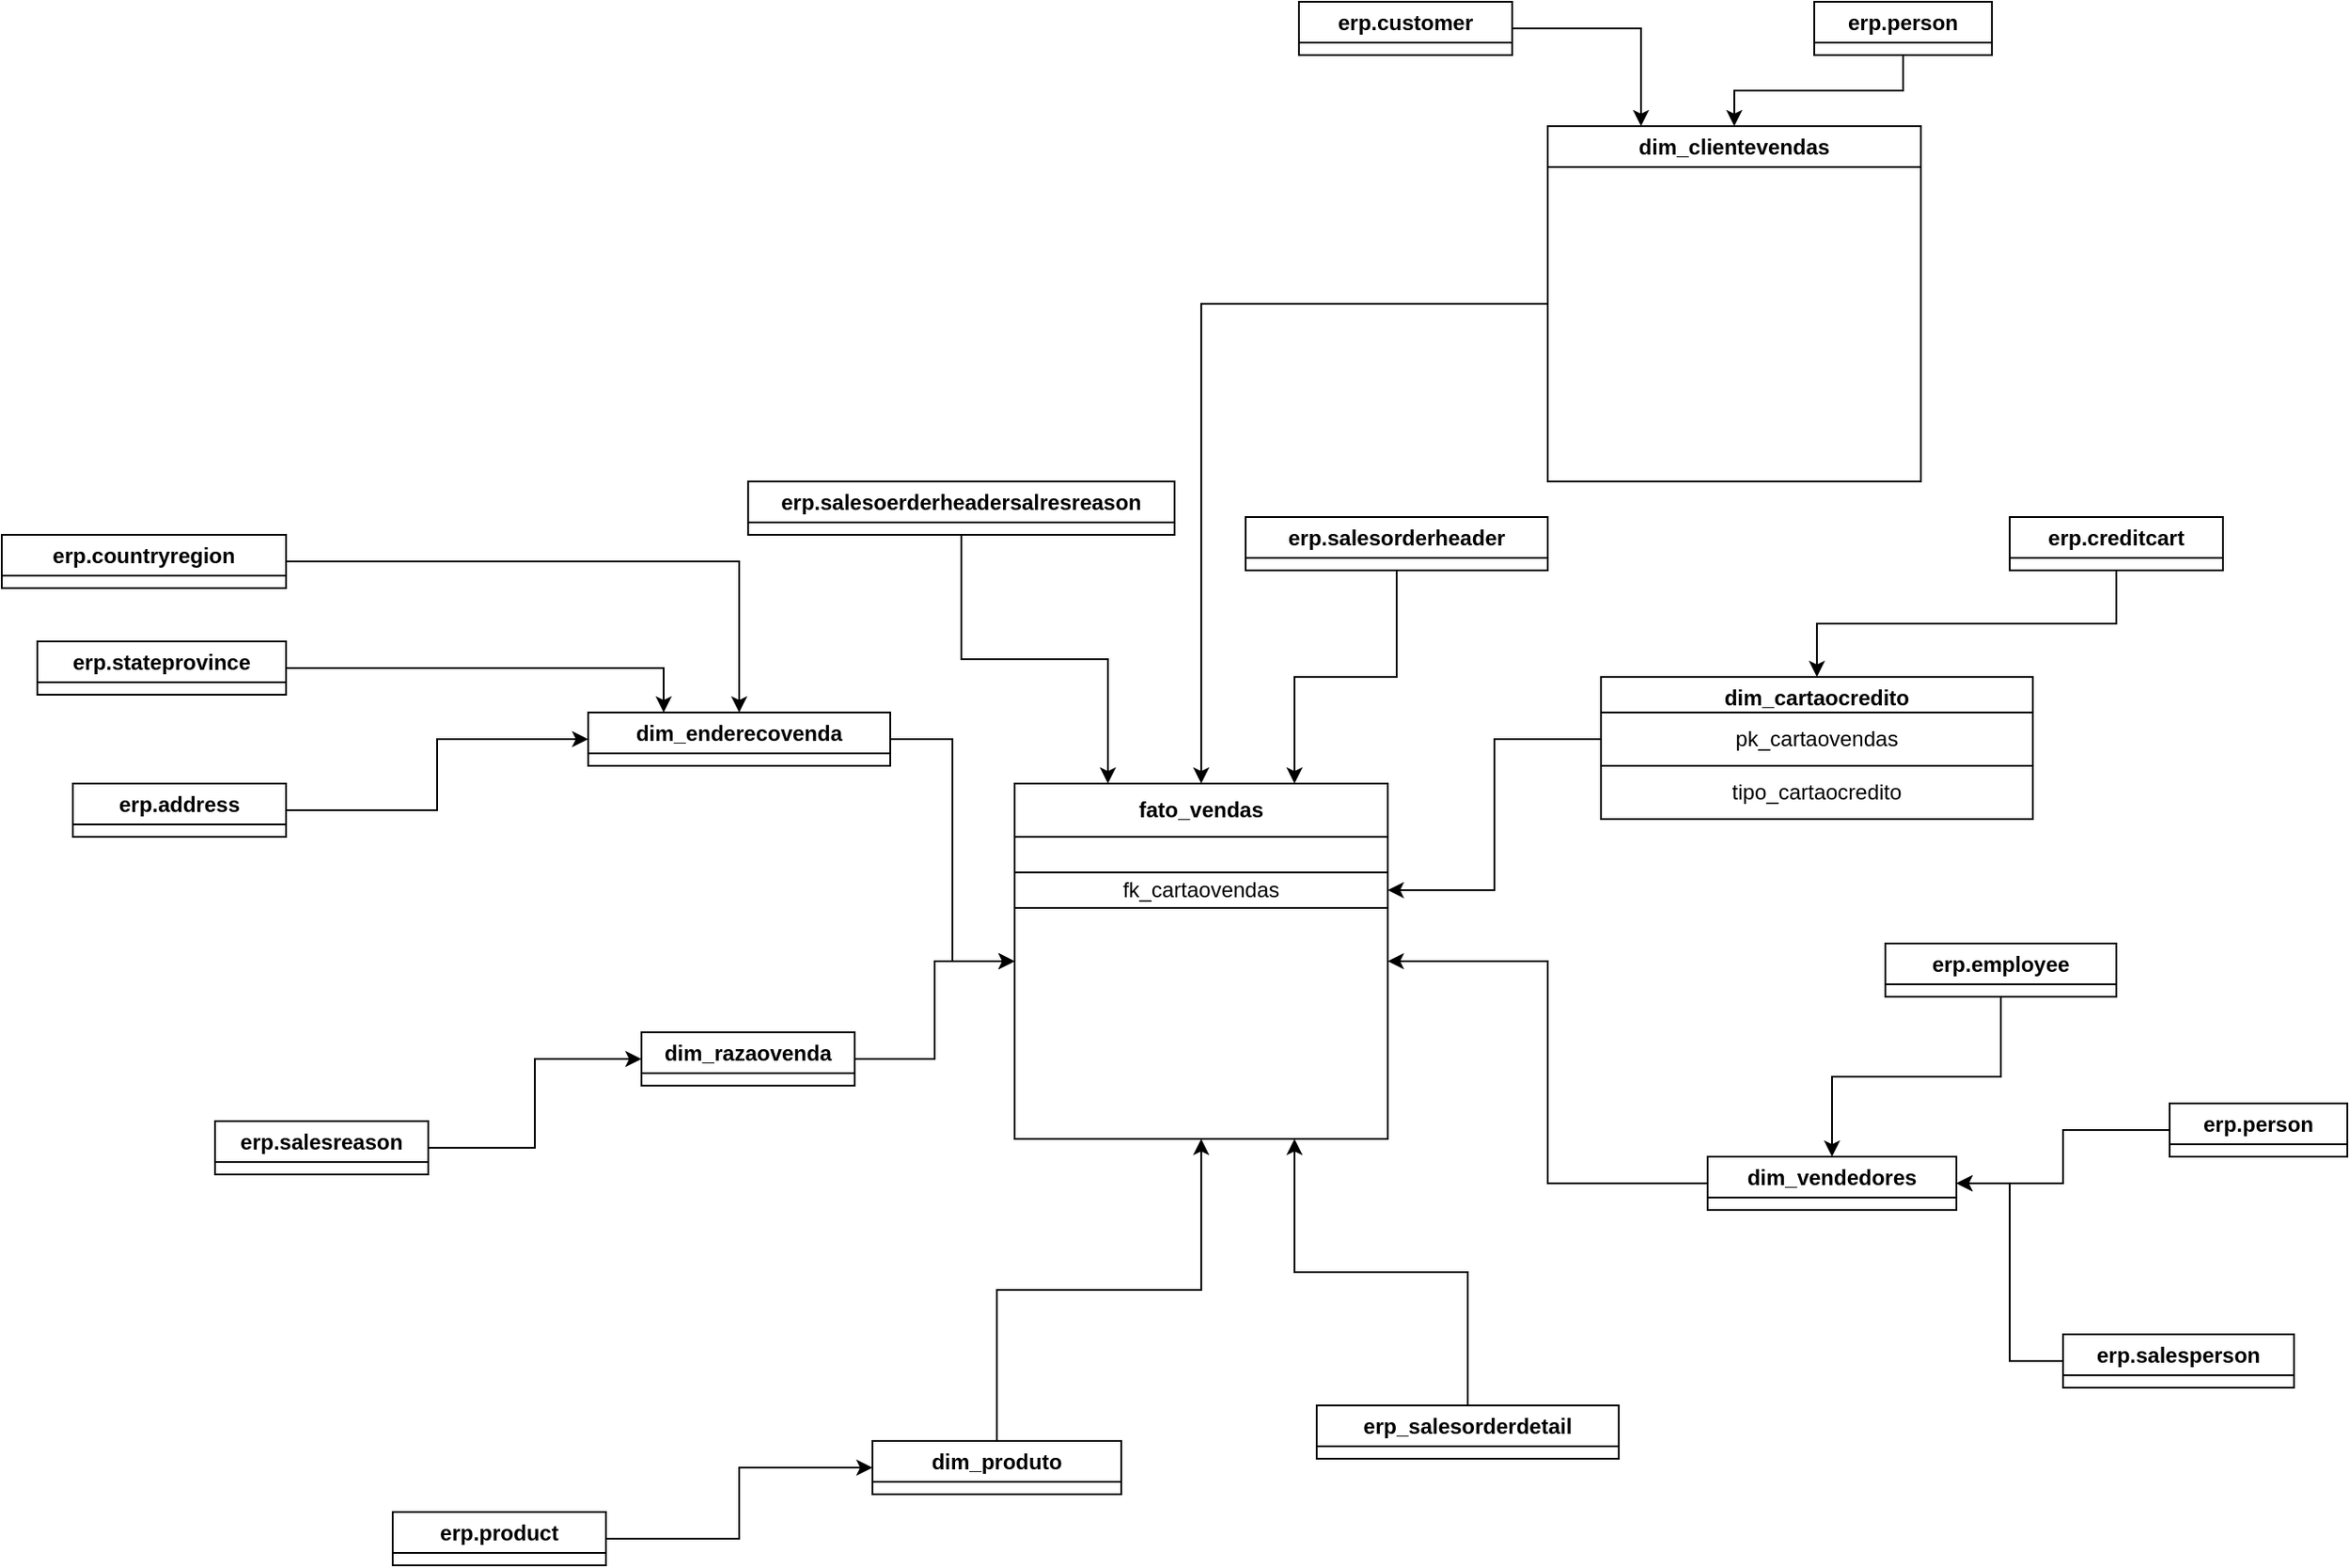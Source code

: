 <mxfile version="20.8.20" type="github"><diagram name="Diagrama geral" id="QMUG5JjBFI0rQVF-NiD4"><mxGraphModel dx="2427" dy="1056" grid="1" gridSize="10" guides="1" tooltips="1" connect="1" arrows="1" fold="1" page="1" pageScale="1" pageWidth="827" pageHeight="1169" math="0" shadow="0"><root><mxCell id="0"/><mxCell id="1" parent="0"/><mxCell id="qsASgj30MXijZk_LZ2rF-31" style="edgeStyle=orthogonalEdgeStyle;rounded=0;orthogonalLoop=1;jettySize=auto;html=1;" edge="1" parent="1" source="qsASgj30MXijZk_LZ2rF-1" target="qsASgj30MXijZk_LZ2rF-2"><mxGeometry relative="1" as="geometry"/></mxCell><mxCell id="qsASgj30MXijZk_LZ2rF-1" value="erp.creditcart" style="swimlane;whiteSpace=wrap;html=1;" vertex="1" collapsed="1" parent="1"><mxGeometry x="910" y="530" width="120" height="30" as="geometry"><mxRectangle x="30" y="80" width="200" height="200" as="alternateBounds"/></mxGeometry></mxCell><mxCell id="qsASgj30MXijZk_LZ2rF-2" value="dim_cartaocredito" style="swimlane;whiteSpace=wrap;html=1;" vertex="1" parent="1"><mxGeometry x="680" y="620" width="243" height="80" as="geometry"><mxRectangle x="687" y="650" width="140" height="30" as="alternateBounds"/></mxGeometry></mxCell><mxCell id="qsASgj30MXijZk_LZ2rF-55" value="pk_cartaovendas" style="whiteSpace=wrap;html=1;" vertex="1" parent="qsASgj30MXijZk_LZ2rF-2"><mxGeometry y="20" width="243" height="30" as="geometry"/></mxCell><mxCell id="qsASgj30MXijZk_LZ2rF-56" value="tipo_cartaocredito" style="whiteSpace=wrap;html=1;" vertex="1" parent="qsASgj30MXijZk_LZ2rF-2"><mxGeometry y="50" width="243" height="30" as="geometry"/></mxCell><mxCell id="qsASgj30MXijZk_LZ2rF-41" style="edgeStyle=orthogonalEdgeStyle;rounded=0;orthogonalLoop=1;jettySize=auto;html=1;entryX=0;entryY=0.5;entryDx=0;entryDy=0;" edge="1" parent="1" source="qsASgj30MXijZk_LZ2rF-4" target="qsASgj30MXijZk_LZ2rF-14"><mxGeometry relative="1" as="geometry"/></mxCell><mxCell id="qsASgj30MXijZk_LZ2rF-4" value="erp.salesreason" style="swimlane;whiteSpace=wrap;html=1;" vertex="1" collapsed="1" parent="1"><mxGeometry x="-100" y="870" width="120" height="30" as="geometry"><mxRectangle x="50" y="300" width="200" height="200" as="alternateBounds"/></mxGeometry></mxCell><mxCell id="qsASgj30MXijZk_LZ2rF-33" style="edgeStyle=orthogonalEdgeStyle;rounded=0;orthogonalLoop=1;jettySize=auto;html=1;entryX=0.5;entryY=0;entryDx=0;entryDy=0;" edge="1" parent="1" source="qsASgj30MXijZk_LZ2rF-6" target="qsASgj30MXijZk_LZ2rF-7"><mxGeometry relative="1" as="geometry"/></mxCell><mxCell id="qsASgj30MXijZk_LZ2rF-6" value="erp.person" style="swimlane;whiteSpace=wrap;html=1;" vertex="1" collapsed="1" parent="1"><mxGeometry x="800" y="240" width="100" height="30" as="geometry"><mxRectangle x="314" y="420" width="200" height="200" as="alternateBounds"/></mxGeometry></mxCell><mxCell id="qsASgj30MXijZk_LZ2rF-29" style="edgeStyle=orthogonalEdgeStyle;rounded=0;orthogonalLoop=1;jettySize=auto;html=1;entryX=0.5;entryY=0;entryDx=0;entryDy=0;" edge="1" parent="1" source="qsASgj30MXijZk_LZ2rF-7" target="qsASgj30MXijZk_LZ2rF-23"><mxGeometry relative="1" as="geometry"/></mxCell><mxCell id="qsASgj30MXijZk_LZ2rF-7" value="dim_clientevendas" style="swimlane;whiteSpace=wrap;html=1;" vertex="1" parent="1"><mxGeometry x="650" y="310" width="210" height="200" as="geometry"><mxRectangle x="650" y="310" width="140" height="30" as="alternateBounds"/></mxGeometry></mxCell><mxCell id="qsASgj30MXijZk_LZ2rF-38" style="edgeStyle=orthogonalEdgeStyle;rounded=0;orthogonalLoop=1;jettySize=auto;html=1;entryX=0;entryY=0.5;entryDx=0;entryDy=0;" edge="1" parent="1" source="qsASgj30MXijZk_LZ2rF-8" target="qsASgj30MXijZk_LZ2rF-11"><mxGeometry relative="1" as="geometry"><mxPoint x="60" y="710" as="targetPoint"/></mxGeometry></mxCell><mxCell id="qsASgj30MXijZk_LZ2rF-8" value="erp.address" style="swimlane;whiteSpace=wrap;html=1;" vertex="1" collapsed="1" parent="1"><mxGeometry x="-180" y="680" width="120" height="30" as="geometry"><mxRectangle x="50" y="300" width="200" height="200" as="alternateBounds"/></mxGeometry></mxCell><mxCell id="qsASgj30MXijZk_LZ2rF-39" style="edgeStyle=orthogonalEdgeStyle;rounded=0;orthogonalLoop=1;jettySize=auto;html=1;entryX=0.25;entryY=0;entryDx=0;entryDy=0;" edge="1" parent="1" source="qsASgj30MXijZk_LZ2rF-9" target="qsASgj30MXijZk_LZ2rF-11"><mxGeometry relative="1" as="geometry"/></mxCell><mxCell id="qsASgj30MXijZk_LZ2rF-9" value="erp.stateprovince" style="swimlane;whiteSpace=wrap;html=1;startSize=23;" vertex="1" collapsed="1" parent="1"><mxGeometry x="-200" y="600" width="140" height="30" as="geometry"><mxRectangle x="50" y="300" width="200" height="200" as="alternateBounds"/></mxGeometry></mxCell><mxCell id="qsASgj30MXijZk_LZ2rF-34" style="edgeStyle=orthogonalEdgeStyle;rounded=0;orthogonalLoop=1;jettySize=auto;html=1;entryX=0.5;entryY=0;entryDx=0;entryDy=0;" edge="1" parent="1" source="qsASgj30MXijZk_LZ2rF-10" target="qsASgj30MXijZk_LZ2rF-11"><mxGeometry relative="1" as="geometry"/></mxCell><mxCell id="qsASgj30MXijZk_LZ2rF-10" value="erp.countryregion" style="swimlane;whiteSpace=wrap;html=1;" vertex="1" collapsed="1" parent="1"><mxGeometry x="-220" y="540" width="160" height="30" as="geometry"><mxRectangle x="50" y="300" width="200" height="200" as="alternateBounds"/></mxGeometry></mxCell><mxCell id="qsASgj30MXijZk_LZ2rF-25" style="edgeStyle=orthogonalEdgeStyle;rounded=0;orthogonalLoop=1;jettySize=auto;html=1;entryX=0;entryY=0.5;entryDx=0;entryDy=0;" edge="1" parent="1" source="qsASgj30MXijZk_LZ2rF-11" target="qsASgj30MXijZk_LZ2rF-23"><mxGeometry relative="1" as="geometry"/></mxCell><mxCell id="qsASgj30MXijZk_LZ2rF-11" value="dim_enderecovenda" style="swimlane;whiteSpace=wrap;html=1;" vertex="1" collapsed="1" parent="1"><mxGeometry x="110" y="640" width="170" height="30" as="geometry"><mxRectangle x="430" y="180" width="210" height="200" as="alternateBounds"/></mxGeometry></mxCell><mxCell id="qsASgj30MXijZk_LZ2rF-40" style="edgeStyle=orthogonalEdgeStyle;rounded=0;orthogonalLoop=1;jettySize=auto;html=1;entryX=0;entryY=0.5;entryDx=0;entryDy=0;" edge="1" parent="1" source="qsASgj30MXijZk_LZ2rF-12" target="qsASgj30MXijZk_LZ2rF-13"><mxGeometry relative="1" as="geometry"/></mxCell><mxCell id="qsASgj30MXijZk_LZ2rF-12" value="erp.product" style="swimlane;whiteSpace=wrap;html=1;" vertex="1" collapsed="1" parent="1"><mxGeometry y="1090" width="120" height="30" as="geometry"><mxRectangle x="50" y="300" width="200" height="200" as="alternateBounds"/></mxGeometry></mxCell><mxCell id="qsASgj30MXijZk_LZ2rF-27" style="edgeStyle=orthogonalEdgeStyle;rounded=0;orthogonalLoop=1;jettySize=auto;html=1;entryX=0.5;entryY=1;entryDx=0;entryDy=0;" edge="1" parent="1" source="qsASgj30MXijZk_LZ2rF-13" target="qsASgj30MXijZk_LZ2rF-23"><mxGeometry relative="1" as="geometry"/></mxCell><mxCell id="qsASgj30MXijZk_LZ2rF-13" value="dim_produto" style="swimlane;whiteSpace=wrap;html=1;startSize=23;" vertex="1" collapsed="1" parent="1"><mxGeometry x="270" y="1050" width="140" height="30" as="geometry"><mxRectangle x="430" y="180" width="210" height="200" as="alternateBounds"/></mxGeometry></mxCell><mxCell id="qsASgj30MXijZk_LZ2rF-26" style="edgeStyle=orthogonalEdgeStyle;rounded=0;orthogonalLoop=1;jettySize=auto;html=1;entryX=0;entryY=0.5;entryDx=0;entryDy=0;" edge="1" parent="1" source="qsASgj30MXijZk_LZ2rF-14" target="qsASgj30MXijZk_LZ2rF-23"><mxGeometry relative="1" as="geometry"/></mxCell><mxCell id="qsASgj30MXijZk_LZ2rF-14" value="dim_razaovenda" style="swimlane;whiteSpace=wrap;html=1;" vertex="1" collapsed="1" parent="1"><mxGeometry x="140" y="820" width="120" height="30" as="geometry"><mxRectangle x="50" y="300" width="200" height="200" as="alternateBounds"/></mxGeometry></mxCell><mxCell id="qsASgj30MXijZk_LZ2rF-50" style="edgeStyle=orthogonalEdgeStyle;rounded=0;orthogonalLoop=1;jettySize=auto;html=1;entryX=0.25;entryY=0;entryDx=0;entryDy=0;" edge="1" parent="1" source="qsASgj30MXijZk_LZ2rF-15" target="qsASgj30MXijZk_LZ2rF-7"><mxGeometry relative="1" as="geometry"/></mxCell><mxCell id="qsASgj30MXijZk_LZ2rF-15" value="erp.customer" style="swimlane;whiteSpace=wrap;html=1;" vertex="1" collapsed="1" parent="1"><mxGeometry x="510" y="240" width="120" height="30" as="geometry"><mxRectangle x="50" y="300" width="200" height="200" as="alternateBounds"/></mxGeometry></mxCell><mxCell id="qsASgj30MXijZk_LZ2rF-45" style="edgeStyle=orthogonalEdgeStyle;rounded=0;orthogonalLoop=1;jettySize=auto;html=1;entryX=1;entryY=0.5;entryDx=0;entryDy=0;" edge="1" parent="1" source="qsASgj30MXijZk_LZ2rF-16" target="qsASgj30MXijZk_LZ2rF-19"><mxGeometry relative="1" as="geometry"/></mxCell><mxCell id="qsASgj30MXijZk_LZ2rF-16" value="erp.person" style="swimlane;whiteSpace=wrap;html=1;" vertex="1" collapsed="1" parent="1"><mxGeometry x="1000" y="860" width="100" height="30" as="geometry"><mxRectangle x="314" y="420" width="200" height="200" as="alternateBounds"/></mxGeometry></mxCell><mxCell id="qsASgj30MXijZk_LZ2rF-44" style="edgeStyle=orthogonalEdgeStyle;rounded=0;orthogonalLoop=1;jettySize=auto;html=1;entryX=1;entryY=0.5;entryDx=0;entryDy=0;" edge="1" parent="1" source="qsASgj30MXijZk_LZ2rF-17" target="qsASgj30MXijZk_LZ2rF-19"><mxGeometry relative="1" as="geometry"/></mxCell><mxCell id="qsASgj30MXijZk_LZ2rF-17" value="erp.salesperson" style="swimlane;whiteSpace=wrap;html=1;" vertex="1" collapsed="1" parent="1"><mxGeometry x="940" y="990" width="130" height="30" as="geometry"><mxRectangle x="314" y="420" width="200" height="200" as="alternateBounds"/></mxGeometry></mxCell><mxCell id="qsASgj30MXijZk_LZ2rF-46" style="edgeStyle=orthogonalEdgeStyle;rounded=0;orthogonalLoop=1;jettySize=auto;html=1;entryX=0.5;entryY=0;entryDx=0;entryDy=0;" edge="1" parent="1" source="qsASgj30MXijZk_LZ2rF-18" target="qsASgj30MXijZk_LZ2rF-19"><mxGeometry relative="1" as="geometry"/></mxCell><mxCell id="qsASgj30MXijZk_LZ2rF-18" value="erp.employee" style="swimlane;whiteSpace=wrap;html=1;" vertex="1" collapsed="1" parent="1"><mxGeometry x="840" y="770" width="130" height="30" as="geometry"><mxRectangle x="314" y="420" width="200" height="200" as="alternateBounds"/></mxGeometry></mxCell><mxCell id="qsASgj30MXijZk_LZ2rF-28" style="edgeStyle=orthogonalEdgeStyle;rounded=0;orthogonalLoop=1;jettySize=auto;html=1;entryX=1;entryY=0.5;entryDx=0;entryDy=0;" edge="1" parent="1" source="qsASgj30MXijZk_LZ2rF-19" target="qsASgj30MXijZk_LZ2rF-23"><mxGeometry relative="1" as="geometry"/></mxCell><mxCell id="qsASgj30MXijZk_LZ2rF-19" value="dim_vendedores" style="swimlane;whiteSpace=wrap;html=1;startSize=23;" vertex="1" collapsed="1" parent="1"><mxGeometry x="740" y="890" width="140" height="30" as="geometry"><mxRectangle x="430" y="180" width="210" height="200" as="alternateBounds"/></mxGeometry></mxCell><mxCell id="qsASgj30MXijZk_LZ2rF-52" style="edgeStyle=orthogonalEdgeStyle;rounded=0;orthogonalLoop=1;jettySize=auto;html=1;entryX=0.75;entryY=0;entryDx=0;entryDy=0;" edge="1" parent="1" source="qsASgj30MXijZk_LZ2rF-20" target="qsASgj30MXijZk_LZ2rF-23"><mxGeometry relative="1" as="geometry"/></mxCell><mxCell id="qsASgj30MXijZk_LZ2rF-20" value="erp.salesorderheader" style="swimlane;whiteSpace=wrap;html=1;" vertex="1" collapsed="1" parent="1"><mxGeometry x="480" y="530" width="170" height="30" as="geometry"><mxRectangle x="430" y="180" width="210" height="200" as="alternateBounds"/></mxGeometry></mxCell><mxCell id="qsASgj30MXijZk_LZ2rF-54" style="edgeStyle=orthogonalEdgeStyle;rounded=0;orthogonalLoop=1;jettySize=auto;html=1;entryX=0.75;entryY=1;entryDx=0;entryDy=0;" edge="1" parent="1" source="qsASgj30MXijZk_LZ2rF-21" target="qsASgj30MXijZk_LZ2rF-23"><mxGeometry relative="1" as="geometry"/></mxCell><mxCell id="qsASgj30MXijZk_LZ2rF-21" value="erp_salesorderdetail" style="swimlane;whiteSpace=wrap;html=1;" vertex="1" collapsed="1" parent="1"><mxGeometry x="520" y="1030" width="170" height="30" as="geometry"><mxRectangle x="430" y="180" width="210" height="200" as="alternateBounds"/></mxGeometry></mxCell><mxCell id="qsASgj30MXijZk_LZ2rF-47" style="edgeStyle=orthogonalEdgeStyle;rounded=0;orthogonalLoop=1;jettySize=auto;html=1;entryX=0.25;entryY=0;entryDx=0;entryDy=0;" edge="1" parent="1" source="qsASgj30MXijZk_LZ2rF-22" target="qsASgj30MXijZk_LZ2rF-23"><mxGeometry relative="1" as="geometry"/></mxCell><mxCell id="qsASgj30MXijZk_LZ2rF-22" value="erp.salesoerderheadersalresreason" style="swimlane;whiteSpace=wrap;html=1;" vertex="1" collapsed="1" parent="1"><mxGeometry x="200" y="510" width="240" height="30" as="geometry"><mxRectangle x="430" y="180" width="210" height="200" as="alternateBounds"/></mxGeometry></mxCell><mxCell id="qsASgj30MXijZk_LZ2rF-23" value="fato_vendas" style="swimlane;whiteSpace=wrap;html=1;startSize=30;" vertex="1" parent="1"><mxGeometry x="350" y="680" width="210" height="200" as="geometry"><mxRectangle x="350" y="680" width="140" height="30" as="alternateBounds"/></mxGeometry></mxCell><mxCell id="qsASgj30MXijZk_LZ2rF-60" value="" style="whiteSpace=wrap;html=1;" vertex="1" parent="qsASgj30MXijZk_LZ2rF-23"><mxGeometry y="30" width="210" height="20" as="geometry"/></mxCell><mxCell id="qsASgj30MXijZk_LZ2rF-62" value="fk_cartaovendas" style="whiteSpace=wrap;html=1;" vertex="1" parent="qsASgj30MXijZk_LZ2rF-23"><mxGeometry y="50" width="210" height="20" as="geometry"/></mxCell><mxCell id="qsASgj30MXijZk_LZ2rF-63" style="edgeStyle=orthogonalEdgeStyle;rounded=0;orthogonalLoop=1;jettySize=auto;html=1;entryX=1;entryY=0.5;entryDx=0;entryDy=0;" edge="1" parent="1" source="qsASgj30MXijZk_LZ2rF-55" target="qsASgj30MXijZk_LZ2rF-62"><mxGeometry relative="1" as="geometry"/></mxCell></root></mxGraphModel></diagram></mxfile>